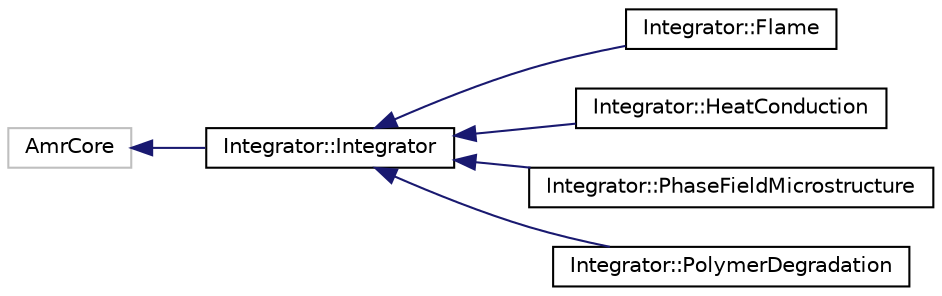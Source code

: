 digraph "Graphical Class Hierarchy"
{
  edge [fontname="Helvetica",fontsize="10",labelfontname="Helvetica",labelfontsize="10"];
  node [fontname="Helvetica",fontsize="10",shape=record];
  rankdir="LR";
  Node1 [label="AmrCore",height=0.2,width=0.4,color="grey75", fillcolor="white", style="filled"];
  Node1 -> Node2 [dir="back",color="midnightblue",fontsize="10",style="solid",fontname="Helvetica"];
  Node2 [label="Integrator::Integrator",height=0.2,width=0.4,color="black", fillcolor="white", style="filled",URL="$classIntegrator_1_1Integrator.html"];
  Node2 -> Node3 [dir="back",color="midnightblue",fontsize="10",style="solid",fontname="Helvetica"];
  Node3 [label="Integrator::Flame",height=0.2,width=0.4,color="black", fillcolor="white", style="filled",URL="$classIntegrator_1_1Flame.html"];
  Node2 -> Node4 [dir="back",color="midnightblue",fontsize="10",style="solid",fontname="Helvetica"];
  Node4 [label="Integrator::HeatConduction",height=0.2,width=0.4,color="black", fillcolor="white", style="filled",URL="$classIntegrator_1_1HeatConduction.html"];
  Node2 -> Node5 [dir="back",color="midnightblue",fontsize="10",style="solid",fontname="Helvetica"];
  Node5 [label="Integrator::PhaseFieldMicrostructure",height=0.2,width=0.4,color="black", fillcolor="white", style="filled",URL="$classIntegrator_1_1PhaseFieldMicrostructure.html",tooltip="Microstructure evolution with grain boundary anisotropy. "];
  Node2 -> Node6 [dir="back",color="midnightblue",fontsize="10",style="solid",fontname="Helvetica"];
  Node6 [label="Integrator::PolymerDegradation",height=0.2,width=0.4,color="black", fillcolor="white", style="filled",URL="$classIntegrator_1_1PolymerDegradation.html"];
}
